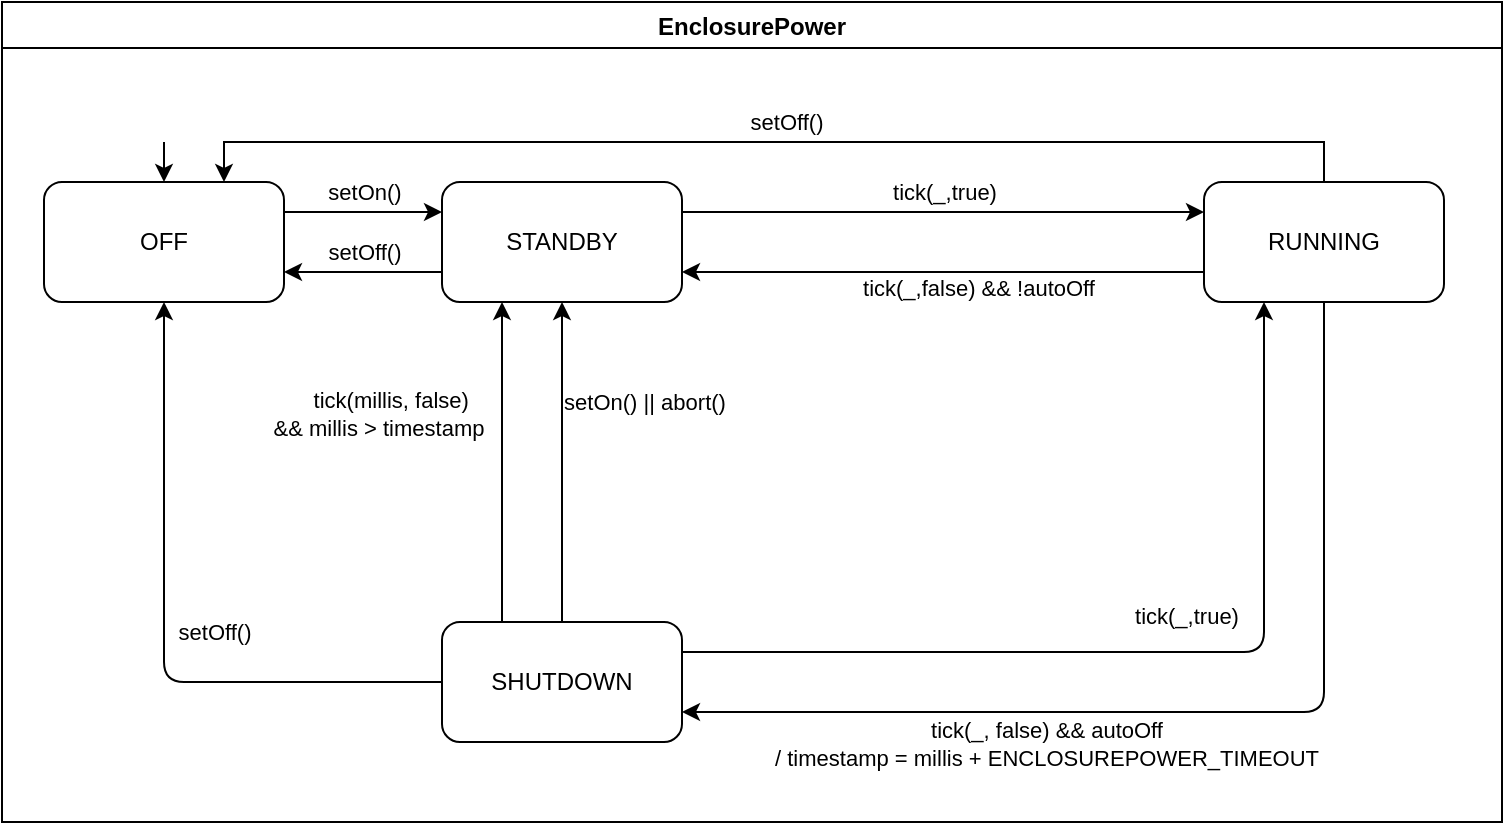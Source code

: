 <mxfile version="14.8.2" type="github">
  <diagram id="Usp0K9xESkBnQMiMHAAc" name="Page-1">
    <mxGraphModel dx="1422" dy="780" grid="1" gridSize="10" guides="1" tooltips="1" connect="1" arrows="1" fold="1" page="1" pageScale="1" pageWidth="827" pageHeight="1169" math="0" shadow="0">
      <root>
        <mxCell id="0" />
        <mxCell id="1" parent="0" />
        <mxCell id="-aA1SCUoRO_x3V7jZ-lJ-1" value="EnclosurePower" style="swimlane;" parent="1" vertex="1">
          <mxGeometry x="39" y="40" width="750" height="410" as="geometry" />
        </mxCell>
        <mxCell id="-aA1SCUoRO_x3V7jZ-lJ-14" value="setOn()" style="edgeStyle=orthogonalEdgeStyle;rounded=1;orthogonalLoop=1;jettySize=auto;html=1;exitX=1;exitY=0.25;exitDx=0;exitDy=0;entryX=0;entryY=0.25;entryDx=0;entryDy=0;spacingTop=0;spacingBottom=20;" parent="-aA1SCUoRO_x3V7jZ-lJ-1" source="-aA1SCUoRO_x3V7jZ-lJ-5" target="-aA1SCUoRO_x3V7jZ-lJ-6" edge="1">
          <mxGeometry relative="1" as="geometry">
            <Array as="points">
              <mxPoint x="181" y="105" />
              <mxPoint x="181" y="105" />
            </Array>
          </mxGeometry>
        </mxCell>
        <mxCell id="-aA1SCUoRO_x3V7jZ-lJ-5" value="OFF" style="rounded=1;whiteSpace=wrap;html=1;" parent="-aA1SCUoRO_x3V7jZ-lJ-1" vertex="1">
          <mxGeometry x="21" y="90" width="120" height="60" as="geometry" />
        </mxCell>
        <mxCell id="-aA1SCUoRO_x3V7jZ-lJ-15" value="tick(_,true)" style="edgeStyle=orthogonalEdgeStyle;rounded=1;orthogonalLoop=1;jettySize=auto;html=1;exitX=1;exitY=0.25;exitDx=0;exitDy=0;entryX=0;entryY=0.25;entryDx=0;entryDy=0;spacingBottom=20;" parent="-aA1SCUoRO_x3V7jZ-lJ-1" source="-aA1SCUoRO_x3V7jZ-lJ-6" target="-aA1SCUoRO_x3V7jZ-lJ-8" edge="1">
          <mxGeometry relative="1" as="geometry" />
        </mxCell>
        <mxCell id="-aA1SCUoRO_x3V7jZ-lJ-6" value="STANDBY" style="rounded=1;whiteSpace=wrap;html=1;" parent="-aA1SCUoRO_x3V7jZ-lJ-1" vertex="1">
          <mxGeometry x="220" y="90" width="120" height="60" as="geometry" />
        </mxCell>
        <mxCell id="-aA1SCUoRO_x3V7jZ-lJ-18" style="edgeStyle=orthogonalEdgeStyle;rounded=1;orthogonalLoop=1;jettySize=auto;html=1;exitX=0.25;exitY=0;exitDx=0;exitDy=0;entryX=0.25;entryY=1;entryDx=0;entryDy=0;" parent="-aA1SCUoRO_x3V7jZ-lJ-1" source="-aA1SCUoRO_x3V7jZ-lJ-7" target="-aA1SCUoRO_x3V7jZ-lJ-6" edge="1">
          <mxGeometry relative="1" as="geometry">
            <mxPoint x="250" y="150" as="targetPoint" />
          </mxGeometry>
        </mxCell>
        <mxCell id="-aA1SCUoRO_x3V7jZ-lJ-23" value="&lt;div&gt;&amp;nbsp;&amp;nbsp;&amp;nbsp; tick(millis, false) &lt;br&gt;&lt;/div&gt;&lt;div&gt;&amp;amp;&amp;amp; millis &amp;gt; timestamp&lt;/div&gt;" style="edgeLabel;html=1;align=center;verticalAlign=middle;resizable=0;points=[];spacingLeft=-130;" parent="-aA1SCUoRO_x3V7jZ-lJ-18" vertex="1" connectable="0">
          <mxGeometry x="0.3" y="-2" relative="1" as="geometry">
            <mxPoint x="1" as="offset" />
          </mxGeometry>
        </mxCell>
        <mxCell id="-aA1SCUoRO_x3V7jZ-lJ-19" value="setOff()" style="edgeStyle=orthogonalEdgeStyle;rounded=1;orthogonalLoop=1;jettySize=auto;html=1;exitX=0;exitY=0.5;exitDx=0;exitDy=0;spacingLeft=50;spacingRight=0;" parent="-aA1SCUoRO_x3V7jZ-lJ-1" source="-aA1SCUoRO_x3V7jZ-lJ-7" target="-aA1SCUoRO_x3V7jZ-lJ-5" edge="1">
          <mxGeometry relative="1" as="geometry" />
        </mxCell>
        <mxCell id="-aA1SCUoRO_x3V7jZ-lJ-20" style="edgeStyle=orthogonalEdgeStyle;orthogonalLoop=1;jettySize=auto;html=1;exitX=1;exitY=0.25;exitDx=0;exitDy=0;entryX=0.25;entryY=1;entryDx=0;entryDy=0;rounded=1;" parent="-aA1SCUoRO_x3V7jZ-lJ-1" source="-aA1SCUoRO_x3V7jZ-lJ-7" target="-aA1SCUoRO_x3V7jZ-lJ-8" edge="1">
          <mxGeometry relative="1" as="geometry" />
        </mxCell>
        <mxCell id="-aA1SCUoRO_x3V7jZ-lJ-24" value="tick(_,true)" style="edgeLabel;html=1;align=center;verticalAlign=middle;resizable=0;points=[];" parent="-aA1SCUoRO_x3V7jZ-lJ-20" vertex="1" connectable="0">
          <mxGeometry x="0.164" relative="1" as="geometry">
            <mxPoint x="-19" y="-18" as="offset" />
          </mxGeometry>
        </mxCell>
        <mxCell id="HCE4XefIIRsL43wCgG7I-2" value="setOn() || abort()" style="edgeStyle=orthogonalEdgeStyle;rounded=0;orthogonalLoop=1;jettySize=auto;html=1;exitX=0.5;exitY=0;exitDx=0;exitDy=0;entryX=0.5;entryY=1;entryDx=0;entryDy=0;" edge="1" parent="-aA1SCUoRO_x3V7jZ-lJ-1" source="-aA1SCUoRO_x3V7jZ-lJ-7" target="-aA1SCUoRO_x3V7jZ-lJ-6">
          <mxGeometry x="0.375" y="-41" relative="1" as="geometry">
            <mxPoint as="offset" />
          </mxGeometry>
        </mxCell>
        <mxCell id="-aA1SCUoRO_x3V7jZ-lJ-7" value="SHUTDOWN" style="rounded=1;whiteSpace=wrap;html=1;" parent="-aA1SCUoRO_x3V7jZ-lJ-1" vertex="1">
          <mxGeometry x="220" y="310" width="120" height="60" as="geometry" />
        </mxCell>
        <mxCell id="-aA1SCUoRO_x3V7jZ-lJ-17" style="edgeStyle=orthogonalEdgeStyle;rounded=1;orthogonalLoop=1;jettySize=auto;html=1;exitX=0.5;exitY=1;exitDx=0;exitDy=0;entryX=1;entryY=0.75;entryDx=0;entryDy=0;" parent="-aA1SCUoRO_x3V7jZ-lJ-1" source="-aA1SCUoRO_x3V7jZ-lJ-8" target="-aA1SCUoRO_x3V7jZ-lJ-7" edge="1">
          <mxGeometry relative="1" as="geometry" />
        </mxCell>
        <mxCell id="-aA1SCUoRO_x3V7jZ-lJ-25" value="&lt;div&gt;&lt;span class=&quot;pl-smi&quot;&gt;tick(_, false) &amp;amp;&amp;amp; autoOff &lt;br&gt;&lt;/span&gt;&lt;/div&gt;&lt;div&gt;&lt;span class=&quot;pl-smi&quot;&gt;/ timestamp&lt;/span&gt; = millis + ENCLOSUREPOWER_TIMEOUT&lt;/div&gt;" style="edgeLabel;html=1;align=center;verticalAlign=middle;resizable=0;points=[];" parent="-aA1SCUoRO_x3V7jZ-lJ-17" vertex="1" connectable="0">
          <mxGeometry x="-0.249" relative="1" as="geometry">
            <mxPoint x="-139" y="23" as="offset" />
          </mxGeometry>
        </mxCell>
        <mxCell id="-aA1SCUoRO_x3V7jZ-lJ-27" style="edgeStyle=orthogonalEdgeStyle;rounded=1;orthogonalLoop=1;jettySize=auto;html=1;exitX=0;exitY=0.75;exitDx=0;exitDy=0;entryX=1;entryY=0.75;entryDx=0;entryDy=0;" parent="-aA1SCUoRO_x3V7jZ-lJ-1" source="-aA1SCUoRO_x3V7jZ-lJ-8" target="-aA1SCUoRO_x3V7jZ-lJ-6" edge="1">
          <mxGeometry relative="1" as="geometry" />
        </mxCell>
        <mxCell id="-aA1SCUoRO_x3V7jZ-lJ-28" value="tick(_,false) &amp;amp;&amp;amp; !autoOff" style="edgeLabel;html=1;align=center;verticalAlign=middle;resizable=0;points=[];" parent="-aA1SCUoRO_x3V7jZ-lJ-27" vertex="1" connectable="0">
          <mxGeometry x="-0.131" y="1" relative="1" as="geometry">
            <mxPoint y="7" as="offset" />
          </mxGeometry>
        </mxCell>
        <mxCell id="HCE4XefIIRsL43wCgG7I-3" style="edgeStyle=orthogonalEdgeStyle;rounded=0;orthogonalLoop=1;jettySize=auto;html=1;exitX=0.5;exitY=0;exitDx=0;exitDy=0;entryX=0.75;entryY=0;entryDx=0;entryDy=0;" edge="1" parent="-aA1SCUoRO_x3V7jZ-lJ-1" source="-aA1SCUoRO_x3V7jZ-lJ-8" target="-aA1SCUoRO_x3V7jZ-lJ-5">
          <mxGeometry relative="1" as="geometry" />
        </mxCell>
        <mxCell id="HCE4XefIIRsL43wCgG7I-4" value="setOff()" style="edgeLabel;html=1;align=center;verticalAlign=middle;resizable=0;points=[];" vertex="1" connectable="0" parent="HCE4XefIIRsL43wCgG7I-3">
          <mxGeometry x="-0.063" y="-2" relative="1" as="geometry">
            <mxPoint x="-13" y="-8" as="offset" />
          </mxGeometry>
        </mxCell>
        <mxCell id="-aA1SCUoRO_x3V7jZ-lJ-8" value="RUNNING" style="rounded=1;whiteSpace=wrap;html=1;" parent="-aA1SCUoRO_x3V7jZ-lJ-1" vertex="1">
          <mxGeometry x="601" y="90" width="120" height="60" as="geometry" />
        </mxCell>
        <mxCell id="HCE4XefIIRsL43wCgG7I-6" style="edgeStyle=orthogonalEdgeStyle;rounded=0;orthogonalLoop=1;jettySize=auto;html=1;exitX=0.5;exitY=1;exitDx=0;exitDy=0;entryX=0.5;entryY=0;entryDx=0;entryDy=0;" edge="1" parent="-aA1SCUoRO_x3V7jZ-lJ-1" target="-aA1SCUoRO_x3V7jZ-lJ-5">
          <mxGeometry relative="1" as="geometry">
            <mxPoint x="81" y="70" as="sourcePoint" />
          </mxGeometry>
        </mxCell>
        <mxCell id="HCE4XefIIRsL43wCgG7I-5" value="setOff()" style="edgeStyle=orthogonalEdgeStyle;rounded=0;orthogonalLoop=1;jettySize=auto;html=1;exitX=0;exitY=0.75;exitDx=0;exitDy=0;entryX=1;entryY=0.75;entryDx=0;entryDy=0;spacing=0;spacingBottom=-10;" edge="1" parent="-aA1SCUoRO_x3V7jZ-lJ-1" source="-aA1SCUoRO_x3V7jZ-lJ-6" target="-aA1SCUoRO_x3V7jZ-lJ-5">
          <mxGeometry x="-0.013" y="-15" relative="1" as="geometry">
            <mxPoint x="151" y="135" as="targetPoint" />
            <Array as="points">
              <mxPoint x="191" y="135" />
              <mxPoint x="191" y="135" />
            </Array>
            <mxPoint as="offset" />
          </mxGeometry>
        </mxCell>
      </root>
    </mxGraphModel>
  </diagram>
</mxfile>
